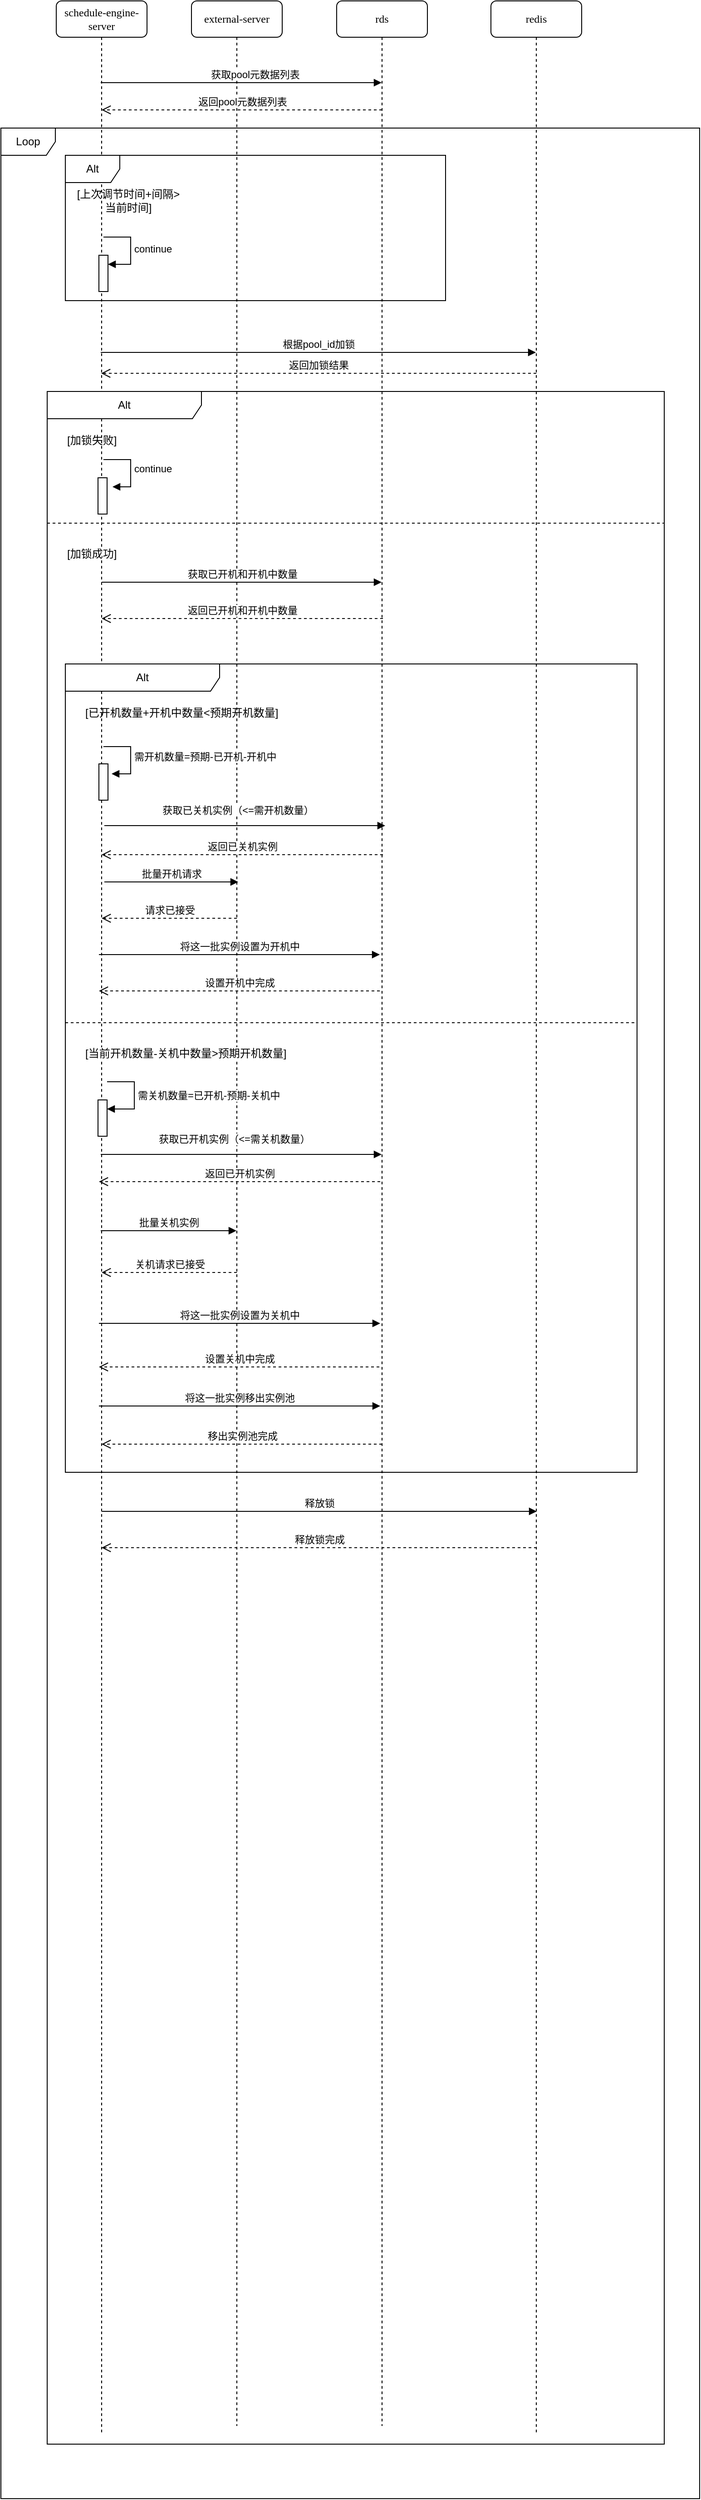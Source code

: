 <mxfile version="22.1.18" type="github">
  <diagram name="Page-1" id="13e1069c-82ec-6db2-03f1-153e76fe0fe0">
    <mxGraphModel dx="1434" dy="802" grid="1" gridSize="10" guides="1" tooltips="1" connect="1" arrows="1" fold="1" page="1" pageScale="1" pageWidth="1100" pageHeight="850" background="none" math="0" shadow="0">
      <root>
        <mxCell id="0" />
        <mxCell id="1" parent="0" />
        <mxCell id="7baba1c4bc27f4b0-2" value="external-server" style="shape=umlLifeline;perimeter=lifelinePerimeter;whiteSpace=wrap;html=1;container=1;collapsible=0;recursiveResize=0;outlineConnect=0;rounded=1;shadow=0;comic=0;labelBackgroundColor=none;strokeWidth=1;fontFamily=Verdana;fontSize=12;align=center;" parent="1" vertex="1">
          <mxGeometry x="240" y="80" width="100" height="2670" as="geometry" />
        </mxCell>
        <mxCell id="H7e3Fgk0VacpWG7pDPID-5" value="获取pool元数据列表" style="html=1;verticalAlign=bottom;endArrow=block;curved=0;rounded=0;" edge="1" parent="7baba1c4bc27f4b0-2">
          <mxGeometry x="0.099" width="80" relative="1" as="geometry">
            <mxPoint x="-100" y="90" as="sourcePoint" />
            <mxPoint x="209.5" y="90" as="targetPoint" />
            <mxPoint as="offset" />
          </mxGeometry>
        </mxCell>
        <mxCell id="7baba1c4bc27f4b0-3" value="rds" style="shape=umlLifeline;perimeter=lifelinePerimeter;whiteSpace=wrap;html=1;container=1;collapsible=0;recursiveResize=0;outlineConnect=0;rounded=1;shadow=0;comic=0;labelBackgroundColor=none;strokeWidth=1;fontFamily=Verdana;fontSize=12;align=center;" parent="1" vertex="1">
          <mxGeometry x="400" y="80" width="100" height="2670" as="geometry" />
        </mxCell>
        <mxCell id="7baba1c4bc27f4b0-8" value="schedule-engine-server" style="shape=umlLifeline;perimeter=lifelinePerimeter;whiteSpace=wrap;html=1;container=1;collapsible=0;recursiveResize=0;outlineConnect=0;rounded=1;shadow=0;comic=0;labelBackgroundColor=none;strokeWidth=1;fontFamily=Verdana;fontSize=12;align=center;" parent="1" vertex="1">
          <mxGeometry x="91" y="80" width="100" height="2680" as="geometry" />
        </mxCell>
        <mxCell id="H7e3Fgk0VacpWG7pDPID-1" value="redis" style="shape=umlLifeline;perimeter=lifelinePerimeter;whiteSpace=wrap;html=1;container=1;collapsible=0;recursiveResize=0;outlineConnect=0;rounded=1;shadow=0;comic=0;labelBackgroundColor=none;strokeWidth=1;fontFamily=Verdana;fontSize=12;align=center;" vertex="1" parent="1">
          <mxGeometry x="570" y="80" width="100" height="2680" as="geometry" />
        </mxCell>
        <mxCell id="H7e3Fgk0VacpWG7pDPID-6" value="返回pool元数据列表" style="html=1;verticalAlign=bottom;endArrow=open;dashed=1;endSize=8;curved=0;rounded=0;" edge="1" parent="1" target="7baba1c4bc27f4b0-8">
          <mxGeometry relative="1" as="geometry">
            <mxPoint x="450" y="200" as="sourcePoint" />
            <mxPoint x="370" y="200" as="targetPoint" />
          </mxGeometry>
        </mxCell>
        <mxCell id="H7e3Fgk0VacpWG7pDPID-7" value="Loop" style="shape=umlFrame;whiteSpace=wrap;html=1;pointerEvents=0;" vertex="1" parent="1">
          <mxGeometry x="30" y="220" width="770" height="2610" as="geometry" />
        </mxCell>
        <mxCell id="H7e3Fgk0VacpWG7pDPID-8" value="根据pool_id加锁" style="html=1;verticalAlign=bottom;endArrow=block;curved=0;rounded=0;" edge="1" parent="1">
          <mxGeometry width="80" relative="1" as="geometry">
            <mxPoint x="140" y="467" as="sourcePoint" />
            <mxPoint x="619.5" y="467" as="targetPoint" />
          </mxGeometry>
        </mxCell>
        <mxCell id="H7e3Fgk0VacpWG7pDPID-9" value="返回加锁结果" style="html=1;verticalAlign=bottom;endArrow=open;dashed=1;endSize=8;curved=0;rounded=0;" edge="1" parent="1">
          <mxGeometry relative="1" as="geometry">
            <mxPoint x="620" y="490" as="sourcePoint" />
            <mxPoint x="140.5" y="490" as="targetPoint" />
          </mxGeometry>
        </mxCell>
        <mxCell id="H7e3Fgk0VacpWG7pDPID-10" value="Alt" style="shape=umlFrame;whiteSpace=wrap;html=1;pointerEvents=0;recursiveResize=0;container=1;collapsible=0;width=170;" vertex="1" parent="1">
          <mxGeometry x="81" y="510" width="680" height="2260" as="geometry" />
        </mxCell>
        <mxCell id="H7e3Fgk0VacpWG7pDPID-11" value="[加锁失败]" style="text;html=1;" vertex="1" parent="H7e3Fgk0VacpWG7pDPID-10">
          <mxGeometry width="100" height="20" relative="1" as="geometry">
            <mxPoint x="20" y="40" as="offset" />
          </mxGeometry>
        </mxCell>
        <mxCell id="H7e3Fgk0VacpWG7pDPID-12" value="[加锁成功]" style="line;strokeWidth=1;dashed=1;labelPosition=center;verticalLabelPosition=bottom;align=left;verticalAlign=top;spacingLeft=20;spacingTop=15;html=1;whiteSpace=wrap;" vertex="1" parent="H7e3Fgk0VacpWG7pDPID-10">
          <mxGeometry y="140" width="680" height="10" as="geometry" />
        </mxCell>
        <mxCell id="H7e3Fgk0VacpWG7pDPID-14" value="" style="html=1;points=[[0,0,0,0,5],[0,1,0,0,-5],[1,0,0,0,5],[1,1,0,0,-5]];perimeter=orthogonalPerimeter;outlineConnect=0;targetShapes=umlLifeline;portConstraint=eastwest;newEdgeStyle={&quot;curved&quot;:0,&quot;rounded&quot;:0};" vertex="1" parent="H7e3Fgk0VacpWG7pDPID-10">
          <mxGeometry x="56" y="95" width="10" height="40" as="geometry" />
        </mxCell>
        <mxCell id="H7e3Fgk0VacpWG7pDPID-15" value="continue" style="html=1;align=left;spacingLeft=2;endArrow=block;rounded=0;edgeStyle=orthogonalEdgeStyle;curved=0;rounded=0;" edge="1" parent="H7e3Fgk0VacpWG7pDPID-10">
          <mxGeometry relative="1" as="geometry">
            <mxPoint x="62" y="75" as="sourcePoint" />
            <Array as="points">
              <mxPoint x="92" y="105" />
            </Array>
            <mxPoint x="72" y="105" as="targetPoint" />
          </mxGeometry>
        </mxCell>
        <mxCell id="H7e3Fgk0VacpWG7pDPID-18" value="Alt" style="shape=umlFrame;whiteSpace=wrap;html=1;pointerEvents=0;recursiveResize=0;container=1;collapsible=0;width=170;" vertex="1" parent="H7e3Fgk0VacpWG7pDPID-10">
          <mxGeometry x="20" y="300" width="630" height="890" as="geometry" />
        </mxCell>
        <mxCell id="H7e3Fgk0VacpWG7pDPID-19" value="[已开机数量+开机中数量&amp;lt;预期开机数量]" style="text;html=1;" vertex="1" parent="H7e3Fgk0VacpWG7pDPID-18">
          <mxGeometry width="100" height="20" relative="1" as="geometry">
            <mxPoint x="20" y="40" as="offset" />
          </mxGeometry>
        </mxCell>
        <mxCell id="H7e3Fgk0VacpWG7pDPID-20" value="[当前开机数量-关机中数量&amp;gt;预期开机数量]" style="line;strokeWidth=1;dashed=1;labelPosition=center;verticalLabelPosition=bottom;align=left;verticalAlign=top;spacingLeft=20;spacingTop=15;html=1;whiteSpace=wrap;" vertex="1" parent="H7e3Fgk0VacpWG7pDPID-18">
          <mxGeometry y="390" width="630" height="10" as="geometry" />
        </mxCell>
        <mxCell id="H7e3Fgk0VacpWG7pDPID-29" value="获取已关机实例（&amp;lt;=需开机数量）" style="html=1;verticalAlign=bottom;endArrow=block;curved=0;rounded=0;" edge="1" parent="H7e3Fgk0VacpWG7pDPID-18">
          <mxGeometry x="-0.05" y="8" width="80" relative="1" as="geometry">
            <mxPoint x="43" y="178" as="sourcePoint" />
            <mxPoint x="352.5" y="178" as="targetPoint" />
            <mxPoint as="offset" />
          </mxGeometry>
        </mxCell>
        <mxCell id="H7e3Fgk0VacpWG7pDPID-35" value="" style="html=1;points=[[0,0,0,0,5],[0,1,0,0,-5],[1,0,0,0,5],[1,1,0,0,-5]];perimeter=orthogonalPerimeter;outlineConnect=0;targetShapes=umlLifeline;portConstraint=eastwest;newEdgeStyle={&quot;curved&quot;:0,&quot;rounded&quot;:0};" vertex="1" parent="H7e3Fgk0VacpWG7pDPID-18">
          <mxGeometry x="37" y="110" width="10" height="40" as="geometry" />
        </mxCell>
        <mxCell id="H7e3Fgk0VacpWG7pDPID-36" value="需开机数量=预期-已开机-开机中" style="html=1;align=left;spacingLeft=2;endArrow=block;rounded=0;edgeStyle=orthogonalEdgeStyle;curved=0;rounded=0;" edge="1" parent="H7e3Fgk0VacpWG7pDPID-18">
          <mxGeometry x="0.012" relative="1" as="geometry">
            <mxPoint x="42" y="91" as="sourcePoint" />
            <Array as="points">
              <mxPoint x="72" y="121" />
            </Array>
            <mxPoint x="51" y="121" as="targetPoint" />
            <mxPoint as="offset" />
          </mxGeometry>
        </mxCell>
        <mxCell id="H7e3Fgk0VacpWG7pDPID-37" value="返回已关机实例" style="html=1;verticalAlign=bottom;endArrow=open;dashed=1;endSize=8;curved=0;rounded=0;" edge="1" parent="H7e3Fgk0VacpWG7pDPID-18" target="7baba1c4bc27f4b0-8">
          <mxGeometry relative="1" as="geometry">
            <mxPoint x="350" y="210" as="sourcePoint" />
            <mxPoint x="270" y="210" as="targetPoint" />
          </mxGeometry>
        </mxCell>
        <mxCell id="H7e3Fgk0VacpWG7pDPID-45" value="将这一批实例设置为开机中" style="html=1;verticalAlign=bottom;endArrow=block;curved=0;rounded=0;" edge="1" parent="H7e3Fgk0VacpWG7pDPID-18">
          <mxGeometry width="80" relative="1" as="geometry">
            <mxPoint x="37" y="320" as="sourcePoint" />
            <mxPoint x="346.5" y="320" as="targetPoint" />
          </mxGeometry>
        </mxCell>
        <mxCell id="H7e3Fgk0VacpWG7pDPID-46" value="设置开机中完成" style="html=1;verticalAlign=bottom;endArrow=open;dashed=1;endSize=8;curved=0;rounded=0;" edge="1" parent="H7e3Fgk0VacpWG7pDPID-18">
          <mxGeometry relative="1" as="geometry">
            <mxPoint x="346.5" y="360" as="sourcePoint" />
            <mxPoint x="37" y="360" as="targetPoint" />
          </mxGeometry>
        </mxCell>
        <mxCell id="H7e3Fgk0VacpWG7pDPID-47" value="批量开机请求" style="html=1;verticalAlign=bottom;endArrow=block;curved=0;rounded=0;" edge="1" parent="H7e3Fgk0VacpWG7pDPID-18">
          <mxGeometry width="80" relative="1" as="geometry">
            <mxPoint x="43" y="240" as="sourcePoint" />
            <mxPoint x="190.5" y="240" as="targetPoint" />
          </mxGeometry>
        </mxCell>
        <mxCell id="H7e3Fgk0VacpWG7pDPID-50" value="" style="html=1;points=[[0,0,0,0,5],[0,1,0,0,-5],[1,0,0,0,5],[1,1,0,0,-5]];perimeter=orthogonalPerimeter;outlineConnect=0;targetShapes=umlLifeline;portConstraint=eastwest;newEdgeStyle={&quot;curved&quot;:0,&quot;rounded&quot;:0};" vertex="1" parent="H7e3Fgk0VacpWG7pDPID-18">
          <mxGeometry x="36" y="480" width="10" height="40" as="geometry" />
        </mxCell>
        <mxCell id="H7e3Fgk0VacpWG7pDPID-51" value="需关机数量=已开机-预期-关机中" style="html=1;align=left;spacingLeft=2;endArrow=block;rounded=0;edgeStyle=orthogonalEdgeStyle;curved=0;rounded=0;" edge="1" target="H7e3Fgk0VacpWG7pDPID-50" parent="H7e3Fgk0VacpWG7pDPID-18">
          <mxGeometry relative="1" as="geometry">
            <mxPoint x="46" y="460" as="sourcePoint" />
            <Array as="points">
              <mxPoint x="76" y="490" />
            </Array>
            <mxPoint as="offset" />
          </mxGeometry>
        </mxCell>
        <mxCell id="H7e3Fgk0VacpWG7pDPID-52" value="获取已开机实例（&amp;lt;=需关机数量）" style="html=1;verticalAlign=bottom;endArrow=block;curved=0;rounded=0;" edge="1" parent="H7e3Fgk0VacpWG7pDPID-18">
          <mxGeometry x="-0.05" y="8" width="80" relative="1" as="geometry">
            <mxPoint x="39" y="540" as="sourcePoint" />
            <mxPoint x="348.5" y="540" as="targetPoint" />
            <mxPoint as="offset" />
          </mxGeometry>
        </mxCell>
        <mxCell id="H7e3Fgk0VacpWG7pDPID-53" value="返回已开机实例" style="html=1;verticalAlign=bottom;endArrow=open;dashed=1;endSize=8;curved=0;rounded=0;" edge="1" parent="H7e3Fgk0VacpWG7pDPID-18">
          <mxGeometry relative="1" as="geometry">
            <mxPoint x="347" y="570" as="sourcePoint" />
            <mxPoint x="37" y="570" as="targetPoint" />
          </mxGeometry>
        </mxCell>
        <mxCell id="H7e3Fgk0VacpWG7pDPID-54" value="将这一批实例设置为关机中" style="html=1;verticalAlign=bottom;endArrow=block;curved=0;rounded=0;" edge="1" parent="H7e3Fgk0VacpWG7pDPID-18">
          <mxGeometry width="80" relative="1" as="geometry">
            <mxPoint x="37" y="726" as="sourcePoint" />
            <mxPoint x="347" y="726" as="targetPoint" />
          </mxGeometry>
        </mxCell>
        <mxCell id="H7e3Fgk0VacpWG7pDPID-55" value="设置关机中完成" style="html=1;verticalAlign=bottom;endArrow=open;dashed=1;endSize=8;curved=0;rounded=0;" edge="1" parent="H7e3Fgk0VacpWG7pDPID-18">
          <mxGeometry relative="1" as="geometry">
            <mxPoint x="346" y="774" as="sourcePoint" />
            <mxPoint x="37" y="774" as="targetPoint" />
          </mxGeometry>
        </mxCell>
        <mxCell id="H7e3Fgk0VacpWG7pDPID-56" value="将这一批实例移出实例池" style="html=1;verticalAlign=bottom;endArrow=block;curved=0;rounded=0;" edge="1" parent="H7e3Fgk0VacpWG7pDPID-18">
          <mxGeometry width="80" relative="1" as="geometry">
            <mxPoint x="37" y="817" as="sourcePoint" />
            <mxPoint x="347" y="817" as="targetPoint" />
            <mxPoint as="offset" />
          </mxGeometry>
        </mxCell>
        <mxCell id="H7e3Fgk0VacpWG7pDPID-58" value="请求已接受" style="html=1;verticalAlign=bottom;endArrow=open;dashed=1;endSize=8;curved=0;rounded=0;" edge="1" parent="H7e3Fgk0VacpWG7pDPID-18" target="7baba1c4bc27f4b0-8">
          <mxGeometry relative="1" as="geometry">
            <mxPoint x="189" y="280" as="sourcePoint" />
            <mxPoint x="109" y="280" as="targetPoint" />
          </mxGeometry>
        </mxCell>
        <mxCell id="H7e3Fgk0VacpWG7pDPID-57" value="移出实例池完成" style="html=1;verticalAlign=bottom;endArrow=open;dashed=1;endSize=8;curved=0;rounded=0;" edge="1" parent="H7e3Fgk0VacpWG7pDPID-18">
          <mxGeometry relative="1" as="geometry">
            <mxPoint x="349" y="859" as="sourcePoint" />
            <mxPoint x="40" y="859" as="targetPoint" />
          </mxGeometry>
        </mxCell>
        <mxCell id="H7e3Fgk0VacpWG7pDPID-59" value="批量关机实例" style="html=1;verticalAlign=bottom;endArrow=block;curved=0;rounded=0;" edge="1" parent="H7e3Fgk0VacpWG7pDPID-18">
          <mxGeometry width="80" relative="1" as="geometry">
            <mxPoint x="39" y="624" as="sourcePoint" />
            <mxPoint x="188.5" y="624" as="targetPoint" />
          </mxGeometry>
        </mxCell>
        <mxCell id="H7e3Fgk0VacpWG7pDPID-60" value="关机请求已接受" style="html=1;verticalAlign=bottom;endArrow=open;dashed=1;endSize=8;curved=0;rounded=0;" edge="1" parent="H7e3Fgk0VacpWG7pDPID-18" target="7baba1c4bc27f4b0-8">
          <mxGeometry relative="1" as="geometry">
            <mxPoint x="189" y="670" as="sourcePoint" />
            <mxPoint x="109" y="670" as="targetPoint" />
          </mxGeometry>
        </mxCell>
        <mxCell id="H7e3Fgk0VacpWG7pDPID-25" value="获取已开机和开机中数量" style="html=1;verticalAlign=bottom;endArrow=block;curved=0;rounded=0;" edge="1" parent="H7e3Fgk0VacpWG7pDPID-10" target="7baba1c4bc27f4b0-3">
          <mxGeometry x="0.002" width="80" relative="1" as="geometry">
            <mxPoint x="60" y="210" as="sourcePoint" />
            <mxPoint x="140" y="210" as="targetPoint" />
            <mxPoint as="offset" />
          </mxGeometry>
        </mxCell>
        <mxCell id="H7e3Fgk0VacpWG7pDPID-26" value="返回已开机和开机中数量" style="html=1;verticalAlign=bottom;endArrow=open;dashed=1;endSize=8;curved=0;rounded=0;" edge="1" parent="H7e3Fgk0VacpWG7pDPID-10" target="7baba1c4bc27f4b0-8">
          <mxGeometry relative="1" as="geometry">
            <mxPoint x="370" y="250" as="sourcePoint" />
            <mxPoint x="290" y="250" as="targetPoint" />
          </mxGeometry>
        </mxCell>
        <mxCell id="H7e3Fgk0VacpWG7pDPID-32" value="释放锁" style="html=1;verticalAlign=bottom;endArrow=block;curved=0;rounded=0;" edge="1" parent="H7e3Fgk0VacpWG7pDPID-10">
          <mxGeometry x="0.001" width="80" relative="1" as="geometry">
            <mxPoint x="60" y="1233" as="sourcePoint" />
            <mxPoint x="539.5" y="1233" as="targetPoint" />
            <mxPoint as="offset" />
          </mxGeometry>
        </mxCell>
        <mxCell id="H7e3Fgk0VacpWG7pDPID-33" value="释放锁完成" style="html=1;verticalAlign=bottom;endArrow=open;dashed=1;endSize=8;curved=0;rounded=0;" edge="1" parent="H7e3Fgk0VacpWG7pDPID-10">
          <mxGeometry relative="1" as="geometry">
            <mxPoint x="539.5" y="1273" as="sourcePoint" />
            <mxPoint x="60" y="1273" as="targetPoint" />
          </mxGeometry>
        </mxCell>
        <mxCell id="H7e3Fgk0VacpWG7pDPID-41" value="Alt" style="shape=umlFrame;whiteSpace=wrap;html=1;pointerEvents=0;" vertex="1" parent="1">
          <mxGeometry x="101" y="250" width="419" height="160" as="geometry" />
        </mxCell>
        <mxCell id="H7e3Fgk0VacpWG7pDPID-42" value="[上次调节时间+间隔&amp;gt;当前时间]" style="text;html=1;strokeColor=none;fillColor=none;align=center;verticalAlign=middle;whiteSpace=wrap;rounded=0;" vertex="1" parent="1">
          <mxGeometry x="111" y="280" width="119" height="40" as="geometry" />
        </mxCell>
        <mxCell id="H7e3Fgk0VacpWG7pDPID-43" value="" style="html=1;points=[[0,0,0,0,5],[0,1,0,0,-5],[1,0,0,0,5],[1,1,0,0,-5]];perimeter=orthogonalPerimeter;outlineConnect=0;targetShapes=umlLifeline;portConstraint=eastwest;newEdgeStyle={&quot;curved&quot;:0,&quot;rounded&quot;:0};" vertex="1" parent="1">
          <mxGeometry x="138" y="360" width="10" height="40" as="geometry" />
        </mxCell>
        <mxCell id="H7e3Fgk0VacpWG7pDPID-44" value="continue" style="html=1;align=left;spacingLeft=2;endArrow=block;rounded=0;edgeStyle=orthogonalEdgeStyle;curved=0;rounded=0;" edge="1" target="H7e3Fgk0VacpWG7pDPID-43" parent="1">
          <mxGeometry relative="1" as="geometry">
            <mxPoint x="143" y="340" as="sourcePoint" />
            <Array as="points">
              <mxPoint x="173" y="370" />
            </Array>
          </mxGeometry>
        </mxCell>
      </root>
    </mxGraphModel>
  </diagram>
</mxfile>
